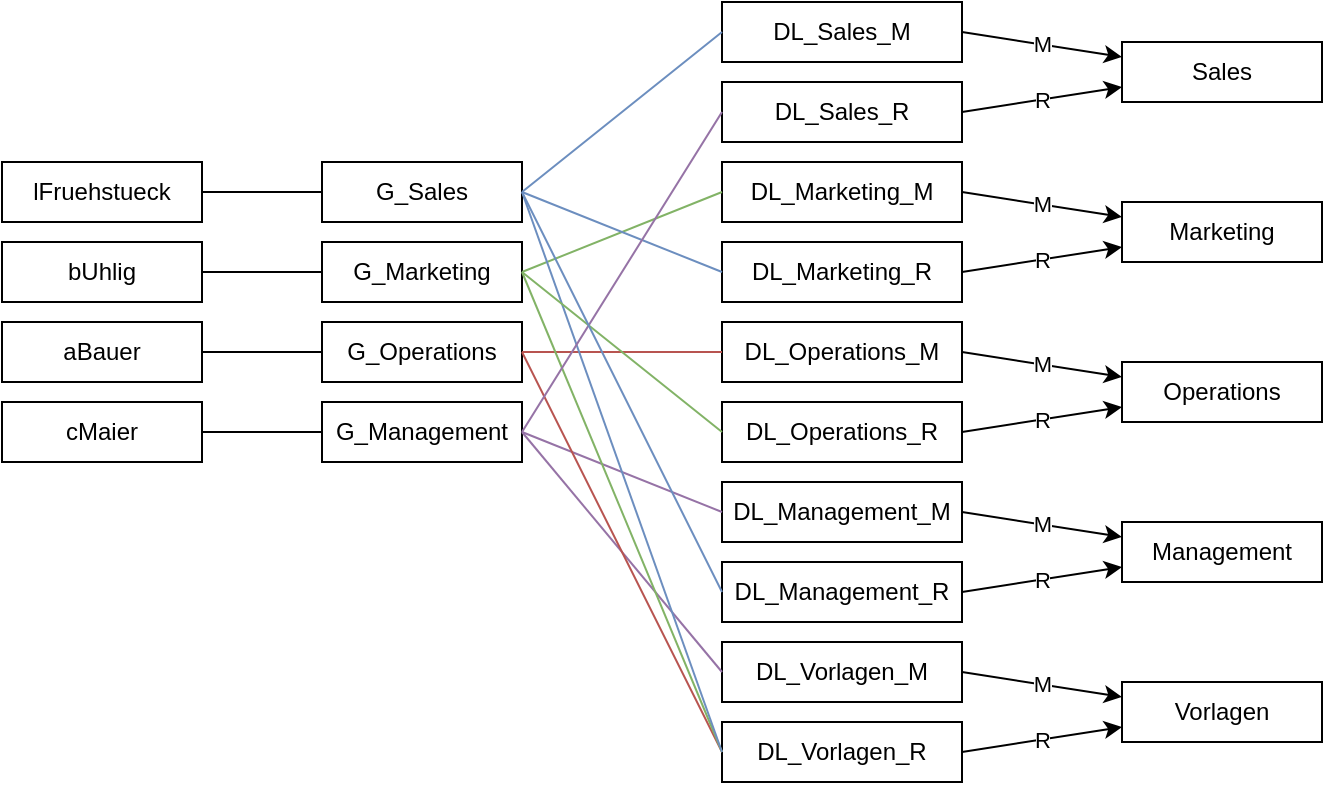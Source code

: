 <mxfile version="24.8.6">
  <diagram name="Page-1" id="Uj56gvTzGLHVdGBOoOnG">
    <mxGraphModel grid="1" page="1" gridSize="10" guides="1" tooltips="1" connect="1" arrows="1" fold="1" pageScale="1" pageWidth="827" pageHeight="1169" math="0" shadow="0">
      <root>
        <mxCell id="0" />
        <mxCell id="1" parent="0" />
        <mxCell id="TBztsBzBwayd78X2MHeu-1" value="G_Sales" style="rounded=0;whiteSpace=wrap;html=1;" vertex="1" parent="1">
          <mxGeometry x="200" y="200" width="100" height="30" as="geometry" />
        </mxCell>
        <mxCell id="TBztsBzBwayd78X2MHeu-2" value="G_Operations" style="rounded=0;whiteSpace=wrap;html=1;" vertex="1" parent="1">
          <mxGeometry x="200" y="280" width="100" height="30" as="geometry" />
        </mxCell>
        <mxCell id="TBztsBzBwayd78X2MHeu-3" value="G_Marketing" style="rounded=0;whiteSpace=wrap;html=1;" vertex="1" parent="1">
          <mxGeometry x="200" y="240" width="100" height="30" as="geometry" />
        </mxCell>
        <mxCell id="TBztsBzBwayd78X2MHeu-4" value="G_Management" style="rounded=0;whiteSpace=wrap;html=1;" vertex="1" parent="1">
          <mxGeometry x="200" y="320" width="100" height="30" as="geometry" />
        </mxCell>
        <mxCell id="TBztsBzBwayd78X2MHeu-54" value="M" style="rounded=0;orthogonalLoop=1;jettySize=auto;html=1;exitX=1;exitY=0.5;exitDx=0;exitDy=0;entryX=0;entryY=0.25;entryDx=0;entryDy=0;" edge="1" parent="1" source="TBztsBzBwayd78X2MHeu-5" target="TBztsBzBwayd78X2MHeu-52">
          <mxGeometry relative="1" as="geometry" />
        </mxCell>
        <mxCell id="TBztsBzBwayd78X2MHeu-5" value="DL_Sales_M" style="rounded=0;whiteSpace=wrap;html=1;" vertex="1" parent="1">
          <mxGeometry x="400" y="120" width="120" height="30" as="geometry" />
        </mxCell>
        <mxCell id="TBztsBzBwayd78X2MHeu-6" value="DL_Sales_R" style="rounded=0;whiteSpace=wrap;html=1;" vertex="1" parent="1">
          <mxGeometry x="400" y="160" width="120" height="30" as="geometry" />
        </mxCell>
        <mxCell id="TBztsBzBwayd78X2MHeu-7" value="DL_Marketing_M" style="rounded=0;whiteSpace=wrap;html=1;" vertex="1" parent="1">
          <mxGeometry x="400" y="200" width="120" height="30" as="geometry" />
        </mxCell>
        <mxCell id="TBztsBzBwayd78X2MHeu-8" value="DL_Marketing_R" style="rounded=0;whiteSpace=wrap;html=1;" vertex="1" parent="1">
          <mxGeometry x="400" y="240" width="120" height="30" as="geometry" />
        </mxCell>
        <mxCell id="TBztsBzBwayd78X2MHeu-9" value="DL_Operations_M" style="rounded=0;whiteSpace=wrap;html=1;" vertex="1" parent="1">
          <mxGeometry x="400" y="280" width="120" height="30" as="geometry" />
        </mxCell>
        <mxCell id="TBztsBzBwayd78X2MHeu-10" value="DL_Operations_R" style="rounded=0;whiteSpace=wrap;html=1;" vertex="1" parent="1">
          <mxGeometry x="400" y="320" width="120" height="30" as="geometry" />
        </mxCell>
        <mxCell id="TBztsBzBwayd78X2MHeu-11" value="DL_Management_M" style="rounded=0;whiteSpace=wrap;html=1;" vertex="1" parent="1">
          <mxGeometry x="400" y="360" width="120" height="30" as="geometry" />
        </mxCell>
        <mxCell id="TBztsBzBwayd78X2MHeu-12" value="DL_Management_R" style="rounded=0;whiteSpace=wrap;html=1;" vertex="1" parent="1">
          <mxGeometry x="400" y="400" width="120" height="30" as="geometry" />
        </mxCell>
        <mxCell id="TBztsBzBwayd78X2MHeu-17" value="lFruehstueck" style="rounded=0;whiteSpace=wrap;html=1;" vertex="1" parent="1">
          <mxGeometry x="40" y="200" width="100" height="30" as="geometry" />
        </mxCell>
        <mxCell id="TBztsBzBwayd78X2MHeu-18" value="aBauer" style="rounded=0;whiteSpace=wrap;html=1;" vertex="1" parent="1">
          <mxGeometry x="40" y="280" width="100" height="30" as="geometry" />
        </mxCell>
        <mxCell id="TBztsBzBwayd78X2MHeu-19" value="bUhlig" style="rounded=0;whiteSpace=wrap;html=1;" vertex="1" parent="1">
          <mxGeometry x="40" y="240" width="100" height="30" as="geometry" />
        </mxCell>
        <mxCell id="TBztsBzBwayd78X2MHeu-20" value="cMaier" style="rounded=0;whiteSpace=wrap;html=1;" vertex="1" parent="1">
          <mxGeometry x="40" y="320" width="100" height="30" as="geometry" />
        </mxCell>
        <mxCell id="TBztsBzBwayd78X2MHeu-21" value="" style="endArrow=none;html=1;rounded=0;entryX=1;entryY=0.5;entryDx=0;entryDy=0;exitX=0;exitY=0.5;exitDx=0;exitDy=0;" edge="1" parent="1" source="TBztsBzBwayd78X2MHeu-1" target="TBztsBzBwayd78X2MHeu-17">
          <mxGeometry width="50" height="50" relative="1" as="geometry">
            <mxPoint x="140" y="340" as="sourcePoint" />
            <mxPoint x="190" y="290" as="targetPoint" />
          </mxGeometry>
        </mxCell>
        <mxCell id="TBztsBzBwayd78X2MHeu-22" value="" style="endArrow=none;html=1;rounded=0;entryX=1;entryY=0.5;entryDx=0;entryDy=0;exitX=0;exitY=0.5;exitDx=0;exitDy=0;" edge="1" parent="1" source="TBztsBzBwayd78X2MHeu-3" target="TBztsBzBwayd78X2MHeu-19">
          <mxGeometry width="50" height="50" relative="1" as="geometry">
            <mxPoint x="210" y="270" as="sourcePoint" />
            <mxPoint x="160" y="250" as="targetPoint" />
          </mxGeometry>
        </mxCell>
        <mxCell id="TBztsBzBwayd78X2MHeu-23" value="" style="endArrow=none;html=1;rounded=0;entryX=1;entryY=0.5;entryDx=0;entryDy=0;exitX=0;exitY=0.5;exitDx=0;exitDy=0;" edge="1" parent="1" source="TBztsBzBwayd78X2MHeu-2" target="TBztsBzBwayd78X2MHeu-18">
          <mxGeometry width="50" height="50" relative="1" as="geometry">
            <mxPoint x="240" y="235" as="sourcePoint" />
            <mxPoint x="180" y="235" as="targetPoint" />
          </mxGeometry>
        </mxCell>
        <mxCell id="TBztsBzBwayd78X2MHeu-24" value="" style="endArrow=none;html=1;rounded=0;entryX=1;entryY=0.5;entryDx=0;entryDy=0;exitX=0;exitY=0.5;exitDx=0;exitDy=0;" edge="1" parent="1" source="TBztsBzBwayd78X2MHeu-4" target="TBztsBzBwayd78X2MHeu-20">
          <mxGeometry width="50" height="50" relative="1" as="geometry">
            <mxPoint x="250" y="245" as="sourcePoint" />
            <mxPoint x="190" y="245" as="targetPoint" />
          </mxGeometry>
        </mxCell>
        <mxCell id="TBztsBzBwayd78X2MHeu-28" value="" style="endArrow=none;html=1;rounded=0;exitX=1;exitY=0.5;exitDx=0;exitDy=0;entryX=0;entryY=0.5;entryDx=0;entryDy=0;fillColor=#dae8fc;strokeColor=#6c8ebf;" edge="1" parent="1" source="TBztsBzBwayd78X2MHeu-1" target="TBztsBzBwayd78X2MHeu-5">
          <mxGeometry width="50" height="50" relative="1" as="geometry">
            <mxPoint x="160" y="160" as="sourcePoint" />
            <mxPoint x="250" y="90" as="targetPoint" />
          </mxGeometry>
        </mxCell>
        <mxCell id="TBztsBzBwayd78X2MHeu-30" value="" style="endArrow=none;html=1;rounded=0;entryX=1;entryY=0.5;entryDx=0;entryDy=0;exitX=0;exitY=0.5;exitDx=0;exitDy=0;fillColor=#d5e8d4;strokeColor=#82b366;" edge="1" parent="1" source="TBztsBzBwayd78X2MHeu-7" target="TBztsBzBwayd78X2MHeu-3">
          <mxGeometry width="50" height="50" relative="1" as="geometry">
            <mxPoint x="180" y="180" as="sourcePoint" />
            <mxPoint x="270" y="110" as="targetPoint" />
          </mxGeometry>
        </mxCell>
        <mxCell id="TBztsBzBwayd78X2MHeu-31" value="" style="endArrow=none;html=1;rounded=0;entryX=1;entryY=0.5;entryDx=0;entryDy=0;exitX=0;exitY=0.5;exitDx=0;exitDy=0;fillColor=#f8cecc;strokeColor=#b85450;" edge="1" parent="1" source="TBztsBzBwayd78X2MHeu-9" target="TBztsBzBwayd78X2MHeu-2">
          <mxGeometry width="50" height="50" relative="1" as="geometry">
            <mxPoint x="190" y="190" as="sourcePoint" />
            <mxPoint x="280" y="120" as="targetPoint" />
          </mxGeometry>
        </mxCell>
        <mxCell id="TBztsBzBwayd78X2MHeu-32" value="" style="endArrow=none;html=1;rounded=0;entryX=0;entryY=0.5;entryDx=0;entryDy=0;exitX=1;exitY=0.5;exitDx=0;exitDy=0;fillColor=#e1d5e7;strokeColor=#9673a6;" edge="1" parent="1" source="TBztsBzBwayd78X2MHeu-4" target="TBztsBzBwayd78X2MHeu-11">
          <mxGeometry width="50" height="50" relative="1" as="geometry">
            <mxPoint x="200" y="200" as="sourcePoint" />
            <mxPoint x="290" y="130" as="targetPoint" />
          </mxGeometry>
        </mxCell>
        <mxCell id="TBztsBzBwayd78X2MHeu-33" value="DL_Vorlagen_M" style="rounded=0;whiteSpace=wrap;html=1;" vertex="1" parent="1">
          <mxGeometry x="400" y="440" width="120" height="30" as="geometry" />
        </mxCell>
        <mxCell id="TBztsBzBwayd78X2MHeu-34" value="DL_Vorlagen_R" style="rounded=0;whiteSpace=wrap;html=1;" vertex="1" parent="1">
          <mxGeometry x="400" y="480" width="120" height="30" as="geometry" />
        </mxCell>
        <mxCell id="TBztsBzBwayd78X2MHeu-35" value="" style="endArrow=none;html=1;rounded=0;entryX=1;entryY=0.5;entryDx=0;entryDy=0;exitX=0;exitY=0.5;exitDx=0;exitDy=0;fillColor=#dae8fc;strokeColor=#6c8ebf;" edge="1" parent="1" source="TBztsBzBwayd78X2MHeu-8" target="TBztsBzBwayd78X2MHeu-1">
          <mxGeometry width="50" height="50" relative="1" as="geometry">
            <mxPoint x="220" y="160" as="sourcePoint" />
            <mxPoint x="270" y="110" as="targetPoint" />
          </mxGeometry>
        </mxCell>
        <mxCell id="TBztsBzBwayd78X2MHeu-36" value="" style="endArrow=none;html=1;rounded=0;entryX=1;entryY=0.5;entryDx=0;entryDy=0;exitX=0;exitY=0.5;exitDx=0;exitDy=0;fillColor=#e1d5e7;strokeColor=#9673a6;" edge="1" parent="1" source="TBztsBzBwayd78X2MHeu-33" target="TBztsBzBwayd78X2MHeu-4">
          <mxGeometry width="50" height="50" relative="1" as="geometry">
            <mxPoint x="230" y="170" as="sourcePoint" />
            <mxPoint x="280" y="120" as="targetPoint" />
          </mxGeometry>
        </mxCell>
        <mxCell id="TBztsBzBwayd78X2MHeu-37" value="" style="endArrow=none;html=1;rounded=0;entryX=0;entryY=0.5;entryDx=0;entryDy=0;exitX=1;exitY=0.5;exitDx=0;exitDy=0;fillColor=#f8cecc;strokeColor=#b85450;" edge="1" parent="1" source="TBztsBzBwayd78X2MHeu-2" target="TBztsBzBwayd78X2MHeu-34">
          <mxGeometry width="50" height="50" relative="1" as="geometry">
            <mxPoint x="370" y="320" as="sourcePoint" />
            <mxPoint x="290" y="130" as="targetPoint" />
          </mxGeometry>
        </mxCell>
        <mxCell id="TBztsBzBwayd78X2MHeu-38" value="" style="endArrow=none;html=1;rounded=0;entryX=1;entryY=0.5;entryDx=0;entryDy=0;exitX=0;exitY=0.5;exitDx=0;exitDy=0;fillColor=#d5e8d4;strokeColor=#82b366;" edge="1" parent="1" source="TBztsBzBwayd78X2MHeu-34" target="TBztsBzBwayd78X2MHeu-3">
          <mxGeometry width="50" height="50" relative="1" as="geometry">
            <mxPoint x="250" y="190" as="sourcePoint" />
            <mxPoint x="300" y="140" as="targetPoint" />
          </mxGeometry>
        </mxCell>
        <mxCell id="TBztsBzBwayd78X2MHeu-39" value="" style="endArrow=none;html=1;rounded=0;entryX=1;entryY=0.5;entryDx=0;entryDy=0;exitX=0;exitY=0.5;exitDx=0;exitDy=0;fillColor=#dae8fc;strokeColor=#6c8ebf;" edge="1" parent="1" source="TBztsBzBwayd78X2MHeu-34" target="TBztsBzBwayd78X2MHeu-1">
          <mxGeometry width="50" height="50" relative="1" as="geometry">
            <mxPoint x="260" y="200" as="sourcePoint" />
            <mxPoint x="310" y="150" as="targetPoint" />
          </mxGeometry>
        </mxCell>
        <mxCell id="TBztsBzBwayd78X2MHeu-40" value="" style="endArrow=none;html=1;rounded=0;entryX=0;entryY=0.5;entryDx=0;entryDy=0;exitX=1;exitY=0.5;exitDx=0;exitDy=0;fillColor=#e1d5e7;strokeColor=#9673a6;" edge="1" parent="1" source="TBztsBzBwayd78X2MHeu-4" target="TBztsBzBwayd78X2MHeu-6">
          <mxGeometry width="50" height="50" relative="1" as="geometry">
            <mxPoint x="270" y="210" as="sourcePoint" />
            <mxPoint x="320" y="160" as="targetPoint" />
          </mxGeometry>
        </mxCell>
        <mxCell id="TBztsBzBwayd78X2MHeu-41" value="" style="endArrow=none;html=1;rounded=0;entryX=0;entryY=0.5;entryDx=0;entryDy=0;exitX=1;exitY=0.5;exitDx=0;exitDy=0;fillColor=#d5e8d4;strokeColor=#82b366;" edge="1" parent="1" source="TBztsBzBwayd78X2MHeu-3" target="TBztsBzBwayd78X2MHeu-10">
          <mxGeometry width="50" height="50" relative="1" as="geometry">
            <mxPoint x="270" y="160" as="sourcePoint" />
            <mxPoint x="320" y="110" as="targetPoint" />
          </mxGeometry>
        </mxCell>
        <mxCell id="TBztsBzBwayd78X2MHeu-42" value="" style="endArrow=none;html=1;rounded=0;entryX=0;entryY=0.5;entryDx=0;entryDy=0;exitX=1;exitY=0.5;exitDx=0;exitDy=0;fillColor=#dae8fc;strokeColor=#6c8ebf;" edge="1" parent="1" source="TBztsBzBwayd78X2MHeu-1" target="TBztsBzBwayd78X2MHeu-12">
          <mxGeometry width="50" height="50" relative="1" as="geometry">
            <mxPoint x="250" y="170" as="sourcePoint" />
            <mxPoint x="300" y="120" as="targetPoint" />
          </mxGeometry>
        </mxCell>
        <mxCell id="TBztsBzBwayd78X2MHeu-48" value="Marketing" style="rounded=0;whiteSpace=wrap;html=1;" vertex="1" parent="1">
          <mxGeometry x="600" y="220" width="100" height="30" as="geometry" />
        </mxCell>
        <mxCell id="TBztsBzBwayd78X2MHeu-49" value="Management" style="rounded=0;whiteSpace=wrap;html=1;" vertex="1" parent="1">
          <mxGeometry x="600" y="380" width="100" height="30" as="geometry" />
        </mxCell>
        <mxCell id="TBztsBzBwayd78X2MHeu-50" value="Operations" style="rounded=0;whiteSpace=wrap;html=1;" vertex="1" parent="1">
          <mxGeometry x="600" y="300" width="100" height="30" as="geometry" />
        </mxCell>
        <mxCell id="TBztsBzBwayd78X2MHeu-51" value="Vorlagen" style="rounded=0;whiteSpace=wrap;html=1;" vertex="1" parent="1">
          <mxGeometry x="600" y="460" width="100" height="30" as="geometry" />
        </mxCell>
        <mxCell id="TBztsBzBwayd78X2MHeu-52" value="Sales" style="rounded=0;whiteSpace=wrap;html=1;" vertex="1" parent="1">
          <mxGeometry x="600" y="140" width="100" height="30" as="geometry" />
        </mxCell>
        <mxCell id="TBztsBzBwayd78X2MHeu-55" value="M" style="rounded=0;orthogonalLoop=1;jettySize=auto;html=1;exitX=1;exitY=0.5;exitDx=0;exitDy=0;entryX=0;entryY=0.25;entryDx=0;entryDy=0;" edge="1" parent="1" source="TBztsBzBwayd78X2MHeu-7" target="TBztsBzBwayd78X2MHeu-48">
          <mxGeometry relative="1" as="geometry">
            <mxPoint x="570" y="177" as="sourcePoint" />
            <mxPoint x="660" y="190" as="targetPoint" />
          </mxGeometry>
        </mxCell>
        <mxCell id="TBztsBzBwayd78X2MHeu-56" value="M" style="rounded=0;orthogonalLoop=1;jettySize=auto;html=1;exitX=1;exitY=0.5;exitDx=0;exitDy=0;entryX=0;entryY=0.25;entryDx=0;entryDy=0;" edge="1" parent="1" source="TBztsBzBwayd78X2MHeu-9" target="TBztsBzBwayd78X2MHeu-50">
          <mxGeometry relative="1" as="geometry">
            <mxPoint x="560" y="225" as="sourcePoint" />
            <mxPoint x="650" y="238" as="targetPoint" />
          </mxGeometry>
        </mxCell>
        <mxCell id="TBztsBzBwayd78X2MHeu-57" value="M" style="rounded=0;orthogonalLoop=1;jettySize=auto;html=1;exitX=1;exitY=0.5;exitDx=0;exitDy=0;entryX=0;entryY=0.25;entryDx=0;entryDy=0;" edge="1" parent="1" source="TBztsBzBwayd78X2MHeu-11" target="TBztsBzBwayd78X2MHeu-49">
          <mxGeometry relative="1" as="geometry">
            <mxPoint x="570" y="235" as="sourcePoint" />
            <mxPoint x="660" y="248" as="targetPoint" />
          </mxGeometry>
        </mxCell>
        <mxCell id="TBztsBzBwayd78X2MHeu-58" value="M" style="rounded=0;orthogonalLoop=1;jettySize=auto;html=1;exitX=1;exitY=0.5;exitDx=0;exitDy=0;entryX=0;entryY=0.25;entryDx=0;entryDy=0;" edge="1" parent="1" source="TBztsBzBwayd78X2MHeu-33" target="TBztsBzBwayd78X2MHeu-51">
          <mxGeometry relative="1" as="geometry">
            <mxPoint x="560" y="427" as="sourcePoint" />
            <mxPoint x="650" y="440" as="targetPoint" />
          </mxGeometry>
        </mxCell>
        <mxCell id="TBztsBzBwayd78X2MHeu-59" value="R" style="rounded=0;orthogonalLoop=1;jettySize=auto;html=1;exitX=1;exitY=0.5;exitDx=0;exitDy=0;entryX=0;entryY=0.75;entryDx=0;entryDy=0;" edge="1" parent="1" source="TBztsBzBwayd78X2MHeu-6" target="TBztsBzBwayd78X2MHeu-52">
          <mxGeometry relative="1" as="geometry">
            <mxPoint x="590" y="255" as="sourcePoint" />
            <mxPoint x="680" y="268" as="targetPoint" />
          </mxGeometry>
        </mxCell>
        <mxCell id="TBztsBzBwayd78X2MHeu-61" value="R" style="rounded=0;orthogonalLoop=1;jettySize=auto;html=1;exitX=1;exitY=0.5;exitDx=0;exitDy=0;entryX=0;entryY=0.75;entryDx=0;entryDy=0;" edge="1" parent="1" source="TBztsBzBwayd78X2MHeu-8" target="TBztsBzBwayd78X2MHeu-48">
          <mxGeometry relative="1" as="geometry">
            <mxPoint x="560" y="185" as="sourcePoint" />
            <mxPoint x="650" y="173" as="targetPoint" />
          </mxGeometry>
        </mxCell>
        <mxCell id="TBztsBzBwayd78X2MHeu-62" value="R" style="rounded=0;orthogonalLoop=1;jettySize=auto;html=1;exitX=1;exitY=0.5;exitDx=0;exitDy=0;entryX=0;entryY=0.75;entryDx=0;entryDy=0;" edge="1" parent="1" source="TBztsBzBwayd78X2MHeu-10" target="TBztsBzBwayd78X2MHeu-50">
          <mxGeometry relative="1" as="geometry">
            <mxPoint x="560" y="265" as="sourcePoint" />
            <mxPoint x="650" y="253" as="targetPoint" />
          </mxGeometry>
        </mxCell>
        <mxCell id="TBztsBzBwayd78X2MHeu-63" value="R" style="rounded=0;orthogonalLoop=1;jettySize=auto;html=1;exitX=1;exitY=0.5;exitDx=0;exitDy=0;entryX=0;entryY=0.75;entryDx=0;entryDy=0;" edge="1" parent="1" source="TBztsBzBwayd78X2MHeu-12" target="TBztsBzBwayd78X2MHeu-49">
          <mxGeometry relative="1" as="geometry">
            <mxPoint x="560" y="345" as="sourcePoint" />
            <mxPoint x="650" y="333" as="targetPoint" />
          </mxGeometry>
        </mxCell>
        <mxCell id="TBztsBzBwayd78X2MHeu-64" value="R" style="rounded=0;orthogonalLoop=1;jettySize=auto;html=1;exitX=1;exitY=0.5;exitDx=0;exitDy=0;entryX=0;entryY=0.75;entryDx=0;entryDy=0;" edge="1" parent="1" source="TBztsBzBwayd78X2MHeu-34" target="TBztsBzBwayd78X2MHeu-51">
          <mxGeometry relative="1" as="geometry">
            <mxPoint x="570" y="355" as="sourcePoint" />
            <mxPoint x="660" y="343" as="targetPoint" />
          </mxGeometry>
        </mxCell>
      </root>
    </mxGraphModel>
  </diagram>
</mxfile>
